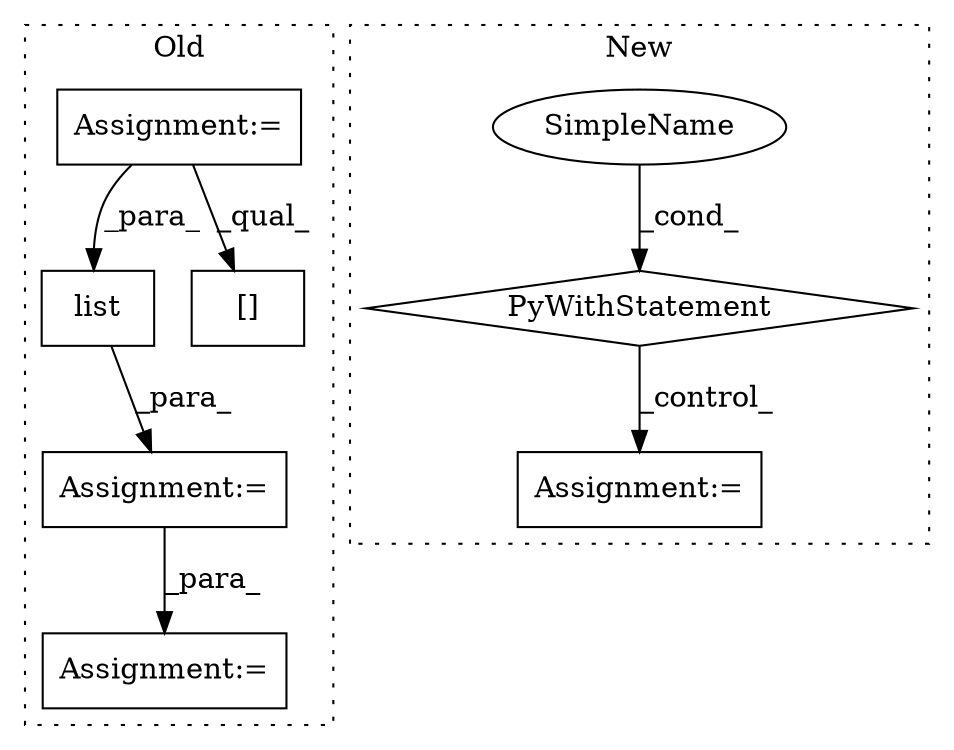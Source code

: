 digraph G {
subgraph cluster0 {
1 [label="list" a="32" s="7195,7235" l="5,1" shape="box"];
5 [label="Assignment:=" a="7" s="7366,7456" l="57,2" shape="box"];
6 [label="Assignment:=" a="7" s="7194" l="1" shape="box"];
7 [label="Assignment:=" a="7" s="6987" l="1" shape="box"];
8 [label="[]" a="2" s="7200,7224" l="23,1" shape="box"];
label = "Old";
style="dotted";
}
subgraph cluster1 {
2 [label="PyWithStatement" a="104" s="6436,6476" l="10,2" shape="diamond"];
3 [label="Assignment:=" a="7" s="6492" l="11" shape="box"];
4 [label="SimpleName" a="42" s="" l="" shape="ellipse"];
label = "New";
style="dotted";
}
1 -> 6 [label="_para_"];
2 -> 3 [label="_control_"];
4 -> 2 [label="_cond_"];
6 -> 5 [label="_para_"];
7 -> 8 [label="_qual_"];
7 -> 1 [label="_para_"];
}